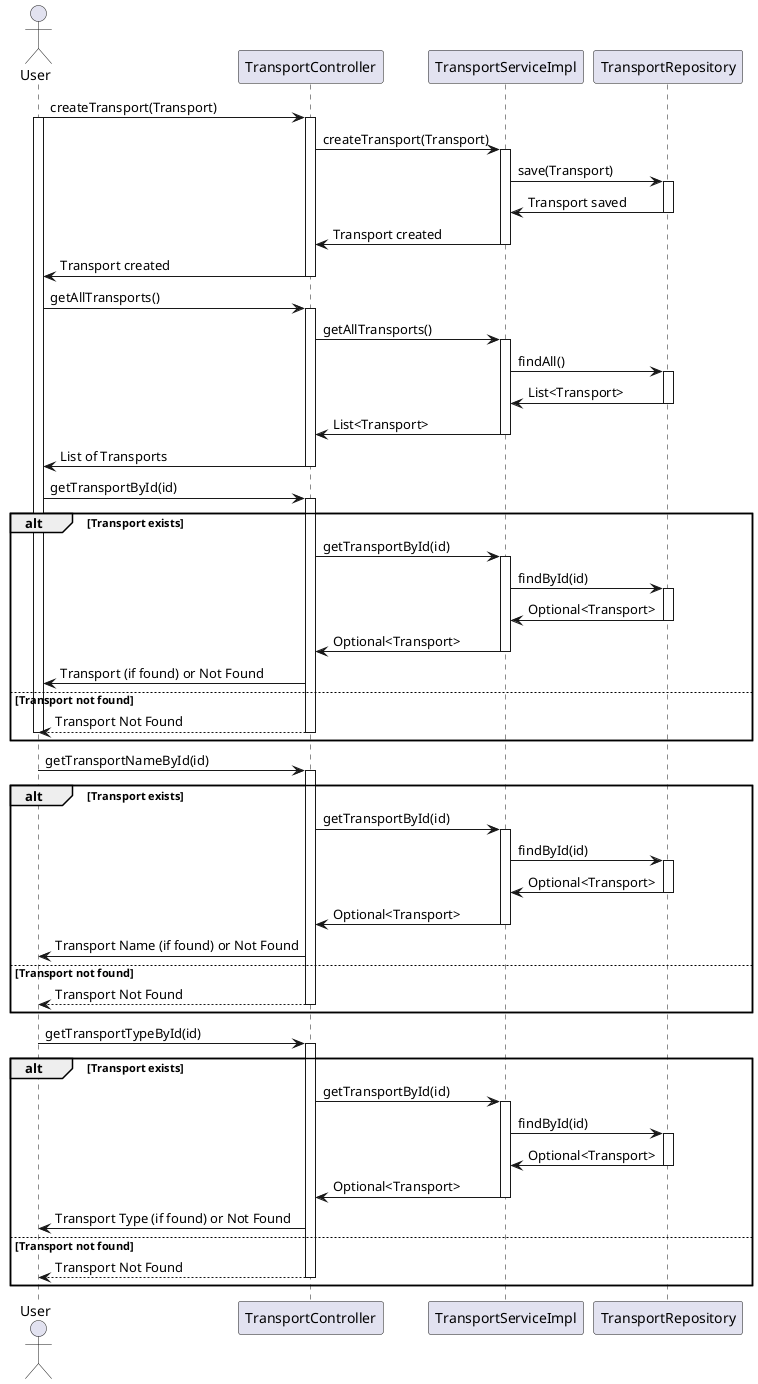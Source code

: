 @startuml

actor User
participant TransportController
participant TransportServiceImpl
participant TransportRepository

User -> TransportController: createTransport(Transport)
activate TransportController
activate User
TransportController -> TransportServiceImpl: createTransport(Transport)
activate TransportServiceImpl
TransportServiceImpl -> TransportRepository: save(Transport)
activate TransportRepository
TransportRepository -> TransportServiceImpl: Transport saved
deactivate TransportRepository
TransportServiceImpl -> TransportController: Transport created
deactivate TransportServiceImpl
TransportController -> User: Transport created
deactivate TransportController

User -> TransportController: getAllTransports()
activate TransportController
TransportController -> TransportServiceImpl: getAllTransports()
activate TransportServiceImpl
TransportServiceImpl -> TransportRepository: findAll()
activate TransportRepository
TransportRepository -> TransportServiceImpl: List<Transport>
deactivate TransportRepository
TransportServiceImpl -> TransportController: List<Transport>
deactivate TransportServiceImpl
TransportController -> User: List of Transports
deactivate TransportController

User -> TransportController: getTransportById(id)
activate TransportController
alt Transport exists
    TransportController -> TransportServiceImpl: getTransportById(id)
    activate TransportServiceImpl
    TransportServiceImpl -> TransportRepository: findById(id)
    activate TransportRepository
    TransportRepository -> TransportServiceImpl: Optional<Transport>
    deactivate TransportRepository
    TransportServiceImpl -> TransportController: Optional<Transport>
    deactivate TransportServiceImpl
    TransportController -> User: Transport (if found) or Not Found
else Transport not found
    TransportController --> User: Transport Not Found
    deactivate TransportController
    deactivate User
end

User -> TransportController: getTransportNameById(id)
activate TransportController
alt Transport exists
    TransportController -> TransportServiceImpl: getTransportById(id)
    activate TransportServiceImpl
    TransportServiceImpl -> TransportRepository: findById(id)
    activate TransportRepository
    TransportRepository -> TransportServiceImpl: Optional<Transport>
    deactivate TransportRepository
    TransportServiceImpl -> TransportController: Optional<Transport>
    deactivate TransportServiceImpl
    TransportController -> User: Transport Name (if found) or Not Found
else Transport not found
    TransportController --> User: Transport Not Found
    deactivate TransportController
    deactivate User
end

User -> TransportController: getTransportTypeById(id)
activate TransportController
alt Transport exists
    TransportController -> TransportServiceImpl: getTransportById(id)
    activate TransportServiceImpl
    TransportServiceImpl -> TransportRepository: findById(id)
    activate TransportRepository
    TransportRepository -> TransportServiceImpl: Optional<Transport>
    deactivate TransportRepository
    TransportServiceImpl -> TransportController: Optional<Transport>
    deactivate TransportServiceImpl
    TransportController -> User: Transport Type (if found) or Not Found
else Transport not found
    TransportController --> User: Transport Not Found
    deactivate TransportController
    deactivate User
end

@enduml
